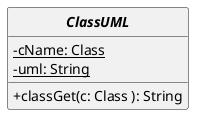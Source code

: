 @startuml

'UML GENER PAR CODE :)

skinparam style strictuml
skinparam classAttributeIconSize 0
skinparam classFontStyle Bold
hide empty members

interface ClassUML{
-{static}cName: Class
-{static}uml: String
+classGet(c: Class ): String


}
'fin du code generé automatiquement
@enduml
